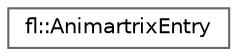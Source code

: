 digraph "Graphical Class Hierarchy"
{
 // LATEX_PDF_SIZE
  bgcolor="transparent";
  edge [fontname=Helvetica,fontsize=10,labelfontname=Helvetica,labelfontsize=10];
  node [fontname=Helvetica,fontsize=10,shape=box,height=0.2,width=0.4];
  rankdir="LR";
  Node0 [id="Node000000",label="fl::AnimartrixEntry",height=0.2,width=0.4,color="grey40", fillcolor="white", style="filled",URL="$d4/d36/namespacefl.html#d3/d78/structfl_1_1_animartrix_entry",tooltip="################################################## Details with the implementation of Animartrix"];
}
